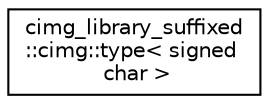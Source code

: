 digraph "Graphical Class Hierarchy"
{
 // LATEX_PDF_SIZE
  edge [fontname="Helvetica",fontsize="10",labelfontname="Helvetica",labelfontsize="10"];
  node [fontname="Helvetica",fontsize="10",shape=record];
  rankdir="LR";
  Node0 [label="cimg_library_suffixed\l::cimg::type\< signed\l char \>",height=0.2,width=0.4,color="black", fillcolor="white", style="filled",URL="$structcimg__library__suffixed_1_1cimg_1_1type_3_01signed_01char_01_4.html",tooltip=" "];
}
